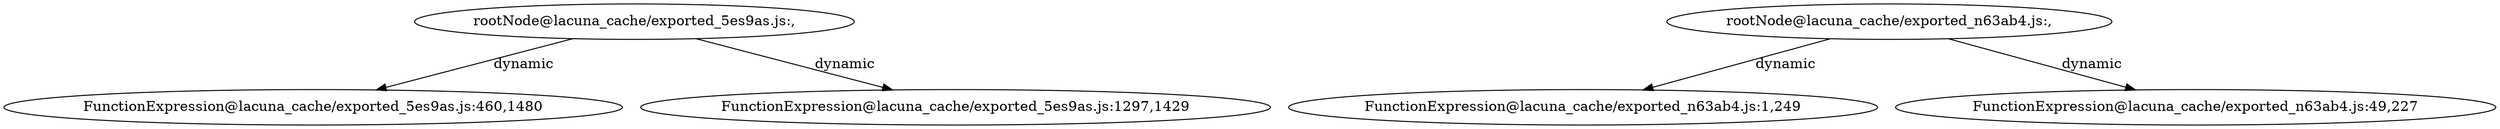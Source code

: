 digraph lacunaCG {
 "rootNode@lacuna_cache/exported_5es9as.js:," -> "FunctionExpression@lacuna_cache/exported_5es9as.js:460,1480" [label="dynamic" ];
 "rootNode@lacuna_cache/exported_5es9as.js:," -> "FunctionExpression@lacuna_cache/exported_5es9as.js:1297,1429" [label="dynamic" ];
 "rootNode@lacuna_cache/exported_n63ab4.js:," -> "FunctionExpression@lacuna_cache/exported_n63ab4.js:1,249" [label="dynamic" ];
 "rootNode@lacuna_cache/exported_n63ab4.js:," -> "FunctionExpression@lacuna_cache/exported_n63ab4.js:49,227" [label="dynamic" ];
 }